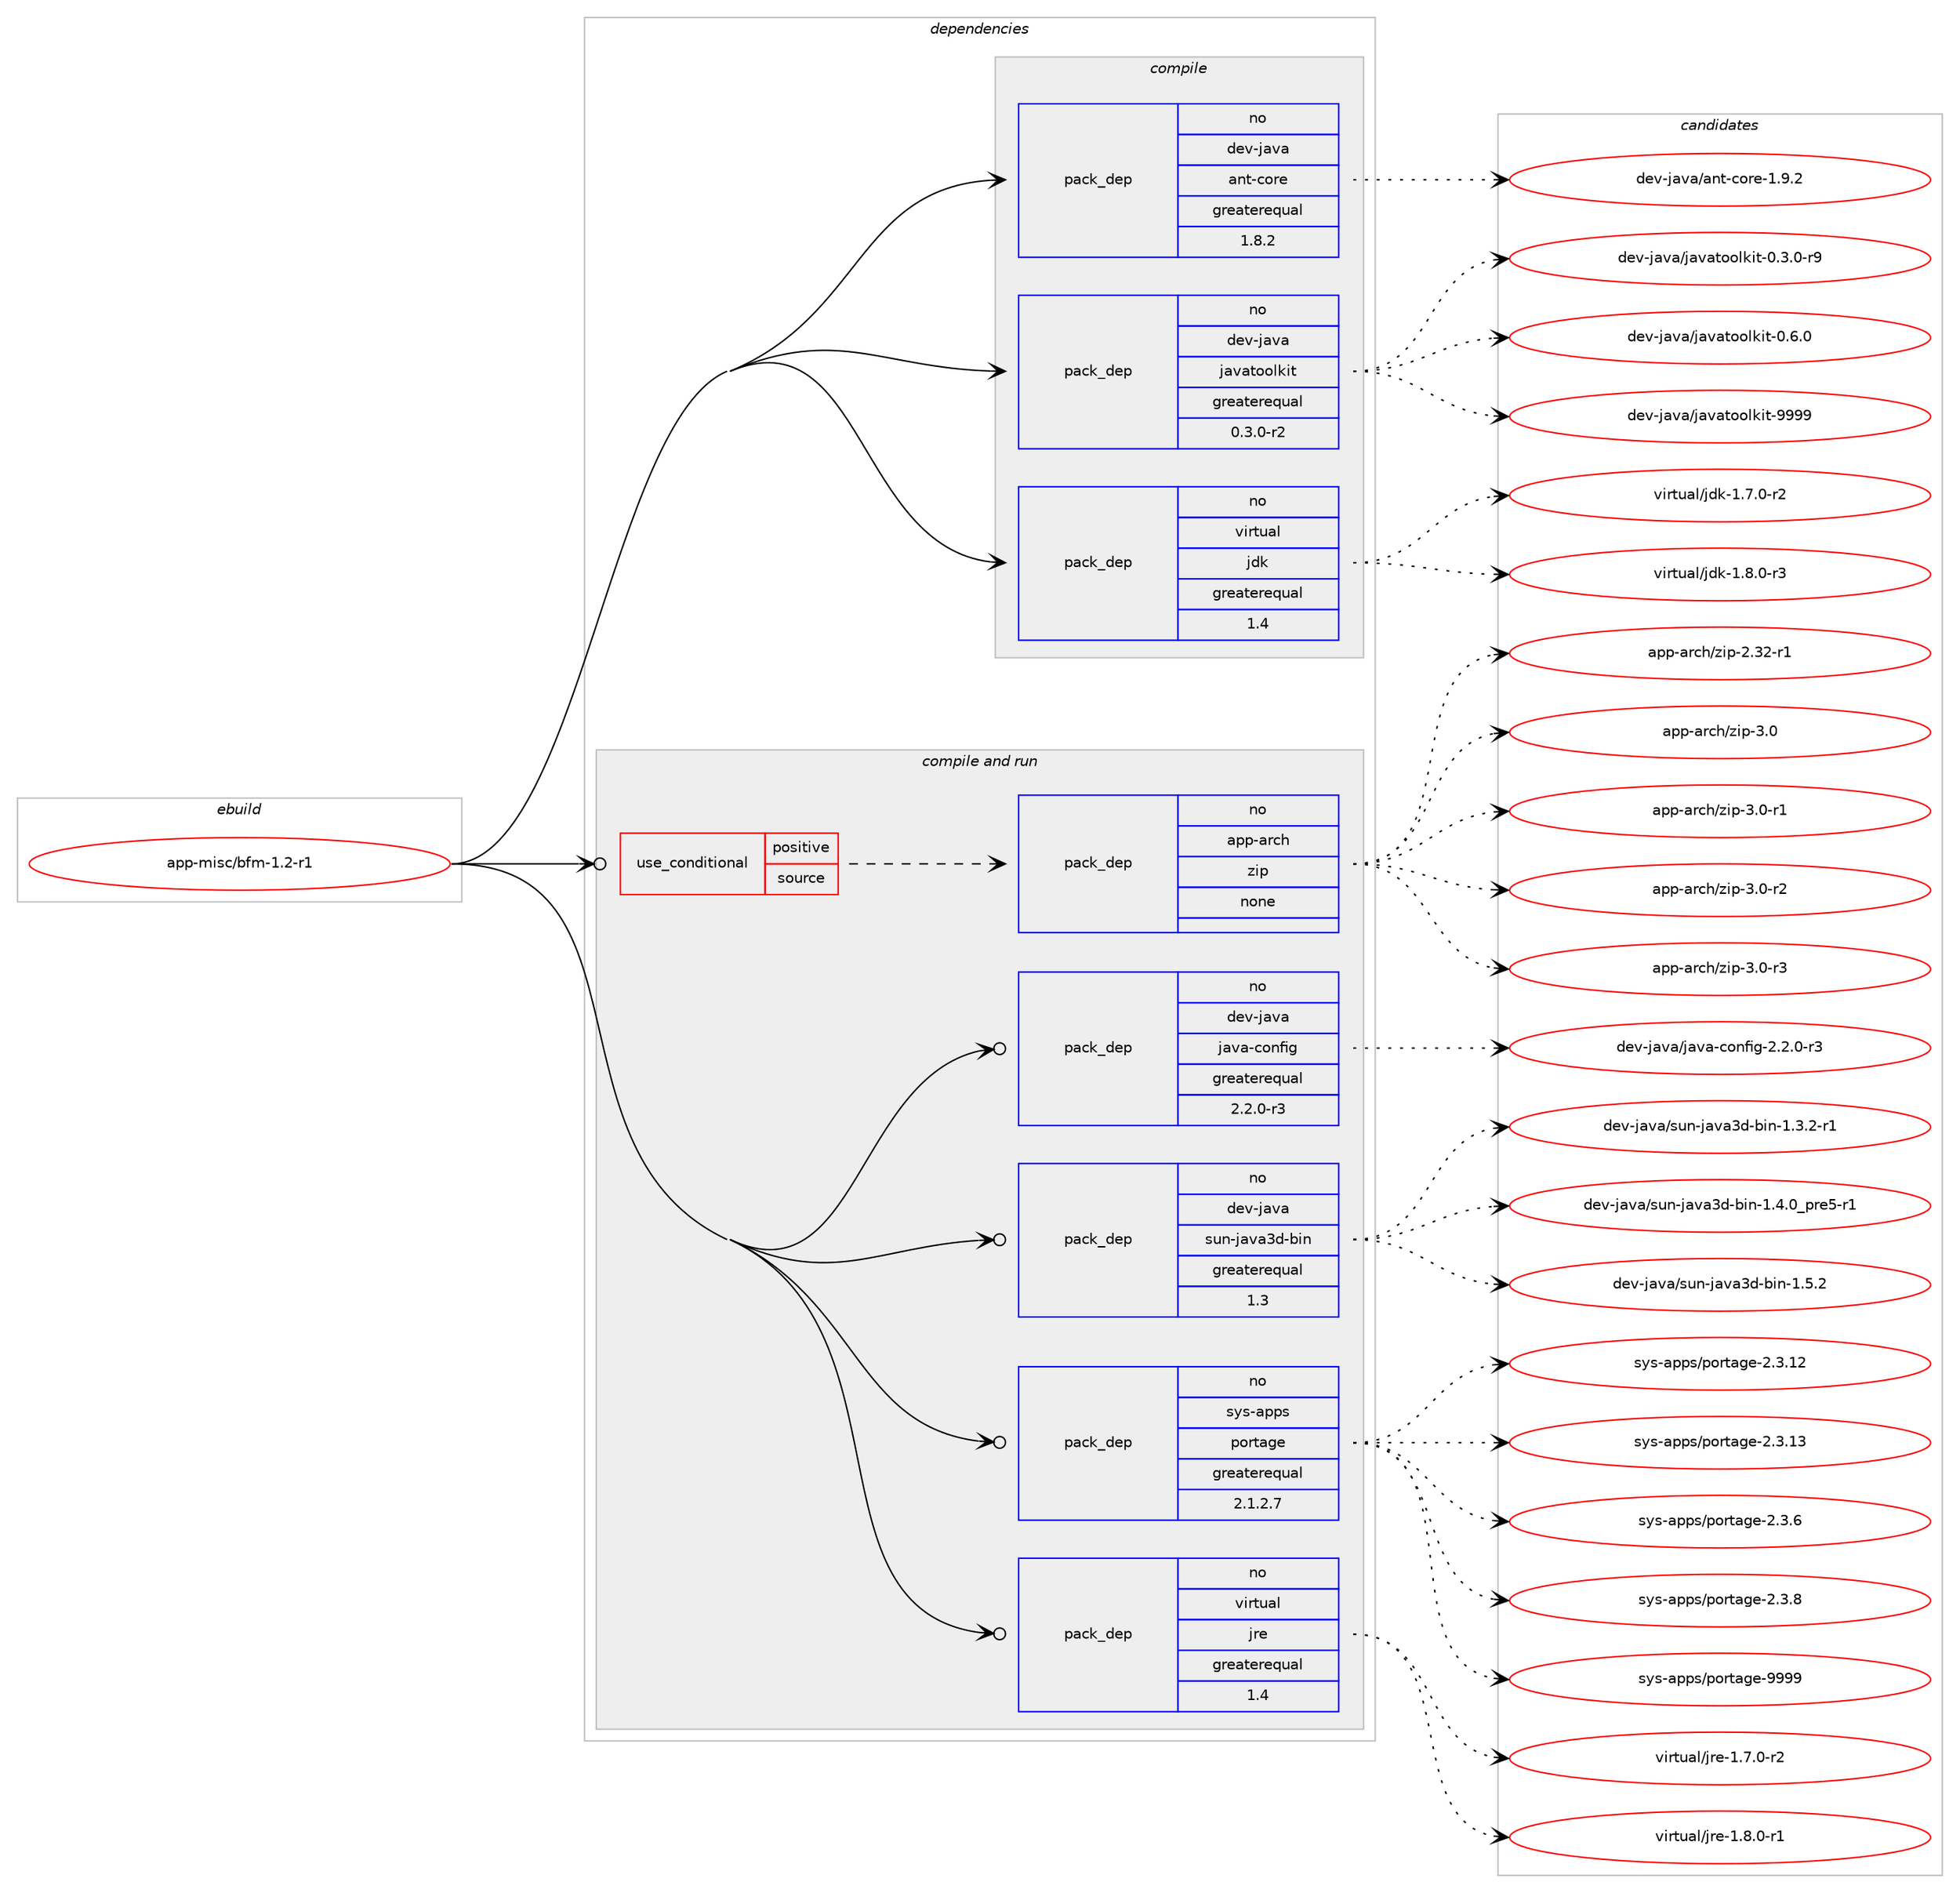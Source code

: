 digraph prolog {

# *************
# Graph options
# *************

newrank=true;
concentrate=true;
compound=true;
graph [rankdir=LR,fontname=Helvetica,fontsize=10,ranksep=1.5];#, ranksep=2.5, nodesep=0.2];
edge  [arrowhead=vee];
node  [fontname=Helvetica,fontsize=10];

# **********
# The ebuild
# **********

subgraph cluster_leftcol {
color=gray;
rank=same;
label=<<i>ebuild</i>>;
id [label="app-misc/bfm-1.2-r1", color=red, width=4, href="../app-misc/bfm-1.2-r1.svg"];
}

# ****************
# The dependencies
# ****************

subgraph cluster_midcol {
color=gray;
label=<<i>dependencies</i>>;
subgraph cluster_compile {
fillcolor="#eeeeee";
style=filled;
label=<<i>compile</i>>;
subgraph pack32289 {
dependency45216 [label=<<TABLE BORDER="0" CELLBORDER="1" CELLSPACING="0" CELLPADDING="4" WIDTH="220"><TR><TD ROWSPAN="6" CELLPADDING="30">pack_dep</TD></TR><TR><TD WIDTH="110">no</TD></TR><TR><TD>dev-java</TD></TR><TR><TD>ant-core</TD></TR><TR><TD>greaterequal</TD></TR><TR><TD>1.8.2</TD></TR></TABLE>>, shape=none, color=blue];
}
id:e -> dependency45216:w [weight=20,style="solid",arrowhead="vee"];
subgraph pack32290 {
dependency45217 [label=<<TABLE BORDER="0" CELLBORDER="1" CELLSPACING="0" CELLPADDING="4" WIDTH="220"><TR><TD ROWSPAN="6" CELLPADDING="30">pack_dep</TD></TR><TR><TD WIDTH="110">no</TD></TR><TR><TD>dev-java</TD></TR><TR><TD>javatoolkit</TD></TR><TR><TD>greaterequal</TD></TR><TR><TD>0.3.0-r2</TD></TR></TABLE>>, shape=none, color=blue];
}
id:e -> dependency45217:w [weight=20,style="solid",arrowhead="vee"];
subgraph pack32291 {
dependency45218 [label=<<TABLE BORDER="0" CELLBORDER="1" CELLSPACING="0" CELLPADDING="4" WIDTH="220"><TR><TD ROWSPAN="6" CELLPADDING="30">pack_dep</TD></TR><TR><TD WIDTH="110">no</TD></TR><TR><TD>virtual</TD></TR><TR><TD>jdk</TD></TR><TR><TD>greaterequal</TD></TR><TR><TD>1.4</TD></TR></TABLE>>, shape=none, color=blue];
}
id:e -> dependency45218:w [weight=20,style="solid",arrowhead="vee"];
}
subgraph cluster_compileandrun {
fillcolor="#eeeeee";
style=filled;
label=<<i>compile and run</i>>;
subgraph cond12183 {
dependency45219 [label=<<TABLE BORDER="0" CELLBORDER="1" CELLSPACING="0" CELLPADDING="4"><TR><TD ROWSPAN="3" CELLPADDING="10">use_conditional</TD></TR><TR><TD>positive</TD></TR><TR><TD>source</TD></TR></TABLE>>, shape=none, color=red];
subgraph pack32292 {
dependency45220 [label=<<TABLE BORDER="0" CELLBORDER="1" CELLSPACING="0" CELLPADDING="4" WIDTH="220"><TR><TD ROWSPAN="6" CELLPADDING="30">pack_dep</TD></TR><TR><TD WIDTH="110">no</TD></TR><TR><TD>app-arch</TD></TR><TR><TD>zip</TD></TR><TR><TD>none</TD></TR><TR><TD></TD></TR></TABLE>>, shape=none, color=blue];
}
dependency45219:e -> dependency45220:w [weight=20,style="dashed",arrowhead="vee"];
}
id:e -> dependency45219:w [weight=20,style="solid",arrowhead="odotvee"];
subgraph pack32293 {
dependency45221 [label=<<TABLE BORDER="0" CELLBORDER="1" CELLSPACING="0" CELLPADDING="4" WIDTH="220"><TR><TD ROWSPAN="6" CELLPADDING="30">pack_dep</TD></TR><TR><TD WIDTH="110">no</TD></TR><TR><TD>dev-java</TD></TR><TR><TD>java-config</TD></TR><TR><TD>greaterequal</TD></TR><TR><TD>2.2.0-r3</TD></TR></TABLE>>, shape=none, color=blue];
}
id:e -> dependency45221:w [weight=20,style="solid",arrowhead="odotvee"];
subgraph pack32294 {
dependency45222 [label=<<TABLE BORDER="0" CELLBORDER="1" CELLSPACING="0" CELLPADDING="4" WIDTH="220"><TR><TD ROWSPAN="6" CELLPADDING="30">pack_dep</TD></TR><TR><TD WIDTH="110">no</TD></TR><TR><TD>dev-java</TD></TR><TR><TD>sun-java3d-bin</TD></TR><TR><TD>greaterequal</TD></TR><TR><TD>1.3</TD></TR></TABLE>>, shape=none, color=blue];
}
id:e -> dependency45222:w [weight=20,style="solid",arrowhead="odotvee"];
subgraph pack32295 {
dependency45223 [label=<<TABLE BORDER="0" CELLBORDER="1" CELLSPACING="0" CELLPADDING="4" WIDTH="220"><TR><TD ROWSPAN="6" CELLPADDING="30">pack_dep</TD></TR><TR><TD WIDTH="110">no</TD></TR><TR><TD>sys-apps</TD></TR><TR><TD>portage</TD></TR><TR><TD>greaterequal</TD></TR><TR><TD>2.1.2.7</TD></TR></TABLE>>, shape=none, color=blue];
}
id:e -> dependency45223:w [weight=20,style="solid",arrowhead="odotvee"];
subgraph pack32296 {
dependency45224 [label=<<TABLE BORDER="0" CELLBORDER="1" CELLSPACING="0" CELLPADDING="4" WIDTH="220"><TR><TD ROWSPAN="6" CELLPADDING="30">pack_dep</TD></TR><TR><TD WIDTH="110">no</TD></TR><TR><TD>virtual</TD></TR><TR><TD>jre</TD></TR><TR><TD>greaterequal</TD></TR><TR><TD>1.4</TD></TR></TABLE>>, shape=none, color=blue];
}
id:e -> dependency45224:w [weight=20,style="solid",arrowhead="odotvee"];
}
subgraph cluster_run {
fillcolor="#eeeeee";
style=filled;
label=<<i>run</i>>;
}
}

# **************
# The candidates
# **************

subgraph cluster_choices {
rank=same;
color=gray;
label=<<i>candidates</i>>;

subgraph choice32289 {
color=black;
nodesep=1;
choice10010111845106971189747971101164599111114101454946574650 [label="dev-java/ant-core-1.9.2", color=red, width=4,href="../dev-java/ant-core-1.9.2.svg"];
dependency45216:e -> choice10010111845106971189747971101164599111114101454946574650:w [style=dotted,weight="100"];
}
subgraph choice32290 {
color=black;
nodesep=1;
choice1001011184510697118974710697118971161111111081071051164548465146484511457 [label="dev-java/javatoolkit-0.3.0-r9", color=red, width=4,href="../dev-java/javatoolkit-0.3.0-r9.svg"];
choice100101118451069711897471069711897116111111108107105116454846544648 [label="dev-java/javatoolkit-0.6.0", color=red, width=4,href="../dev-java/javatoolkit-0.6.0.svg"];
choice1001011184510697118974710697118971161111111081071051164557575757 [label="dev-java/javatoolkit-9999", color=red, width=4,href="../dev-java/javatoolkit-9999.svg"];
dependency45217:e -> choice1001011184510697118974710697118971161111111081071051164548465146484511457:w [style=dotted,weight="100"];
dependency45217:e -> choice100101118451069711897471069711897116111111108107105116454846544648:w [style=dotted,weight="100"];
dependency45217:e -> choice1001011184510697118974710697118971161111111081071051164557575757:w [style=dotted,weight="100"];
}
subgraph choice32291 {
color=black;
nodesep=1;
choice11810511411611797108471061001074549465546484511450 [label="virtual/jdk-1.7.0-r2", color=red, width=4,href="../virtual/jdk-1.7.0-r2.svg"];
choice11810511411611797108471061001074549465646484511451 [label="virtual/jdk-1.8.0-r3", color=red, width=4,href="../virtual/jdk-1.8.0-r3.svg"];
dependency45218:e -> choice11810511411611797108471061001074549465546484511450:w [style=dotted,weight="100"];
dependency45218:e -> choice11810511411611797108471061001074549465646484511451:w [style=dotted,weight="100"];
}
subgraph choice32292 {
color=black;
nodesep=1;
choice971121124597114991044712210511245504651504511449 [label="app-arch/zip-2.32-r1", color=red, width=4,href="../app-arch/zip-2.32-r1.svg"];
choice971121124597114991044712210511245514648 [label="app-arch/zip-3.0", color=red, width=4,href="../app-arch/zip-3.0.svg"];
choice9711211245971149910447122105112455146484511449 [label="app-arch/zip-3.0-r1", color=red, width=4,href="../app-arch/zip-3.0-r1.svg"];
choice9711211245971149910447122105112455146484511450 [label="app-arch/zip-3.0-r2", color=red, width=4,href="../app-arch/zip-3.0-r2.svg"];
choice9711211245971149910447122105112455146484511451 [label="app-arch/zip-3.0-r3", color=red, width=4,href="../app-arch/zip-3.0-r3.svg"];
dependency45220:e -> choice971121124597114991044712210511245504651504511449:w [style=dotted,weight="100"];
dependency45220:e -> choice971121124597114991044712210511245514648:w [style=dotted,weight="100"];
dependency45220:e -> choice9711211245971149910447122105112455146484511449:w [style=dotted,weight="100"];
dependency45220:e -> choice9711211245971149910447122105112455146484511450:w [style=dotted,weight="100"];
dependency45220:e -> choice9711211245971149910447122105112455146484511451:w [style=dotted,weight="100"];
}
subgraph choice32293 {
color=black;
nodesep=1;
choice10010111845106971189747106971189745991111101021051034550465046484511451 [label="dev-java/java-config-2.2.0-r3", color=red, width=4,href="../dev-java/java-config-2.2.0-r3.svg"];
dependency45221:e -> choice10010111845106971189747106971189745991111101021051034550465046484511451:w [style=dotted,weight="100"];
}
subgraph choice32294 {
color=black;
nodesep=1;
choice100101118451069711897471151171104510697118975110045981051104549465146504511449 [label="dev-java/sun-java3d-bin-1.3.2-r1", color=red, width=4,href="../dev-java/sun-java3d-bin-1.3.2-r1.svg"];
choice1001011184510697118974711511711045106971189751100459810511045494652464895112114101534511449 [label="dev-java/sun-java3d-bin-1.4.0_pre5-r1", color=red, width=4,href="../dev-java/sun-java3d-bin-1.4.0_pre5-r1.svg"];
choice10010111845106971189747115117110451069711897511004598105110454946534650 [label="dev-java/sun-java3d-bin-1.5.2", color=red, width=4,href="../dev-java/sun-java3d-bin-1.5.2.svg"];
dependency45222:e -> choice100101118451069711897471151171104510697118975110045981051104549465146504511449:w [style=dotted,weight="100"];
dependency45222:e -> choice1001011184510697118974711511711045106971189751100459810511045494652464895112114101534511449:w [style=dotted,weight="100"];
dependency45222:e -> choice10010111845106971189747115117110451069711897511004598105110454946534650:w [style=dotted,weight="100"];
}
subgraph choice32295 {
color=black;
nodesep=1;
choice1151211154597112112115471121111141169710310145504651464950 [label="sys-apps/portage-2.3.12", color=red, width=4,href="../sys-apps/portage-2.3.12.svg"];
choice1151211154597112112115471121111141169710310145504651464951 [label="sys-apps/portage-2.3.13", color=red, width=4,href="../sys-apps/portage-2.3.13.svg"];
choice11512111545971121121154711211111411697103101455046514654 [label="sys-apps/portage-2.3.6", color=red, width=4,href="../sys-apps/portage-2.3.6.svg"];
choice11512111545971121121154711211111411697103101455046514656 [label="sys-apps/portage-2.3.8", color=red, width=4,href="../sys-apps/portage-2.3.8.svg"];
choice115121115459711211211547112111114116971031014557575757 [label="sys-apps/portage-9999", color=red, width=4,href="../sys-apps/portage-9999.svg"];
dependency45223:e -> choice1151211154597112112115471121111141169710310145504651464950:w [style=dotted,weight="100"];
dependency45223:e -> choice1151211154597112112115471121111141169710310145504651464951:w [style=dotted,weight="100"];
dependency45223:e -> choice11512111545971121121154711211111411697103101455046514654:w [style=dotted,weight="100"];
dependency45223:e -> choice11512111545971121121154711211111411697103101455046514656:w [style=dotted,weight="100"];
dependency45223:e -> choice115121115459711211211547112111114116971031014557575757:w [style=dotted,weight="100"];
}
subgraph choice32296 {
color=black;
nodesep=1;
choice11810511411611797108471061141014549465546484511450 [label="virtual/jre-1.7.0-r2", color=red, width=4,href="../virtual/jre-1.7.0-r2.svg"];
choice11810511411611797108471061141014549465646484511449 [label="virtual/jre-1.8.0-r1", color=red, width=4,href="../virtual/jre-1.8.0-r1.svg"];
dependency45224:e -> choice11810511411611797108471061141014549465546484511450:w [style=dotted,weight="100"];
dependency45224:e -> choice11810511411611797108471061141014549465646484511449:w [style=dotted,weight="100"];
}
}

}
